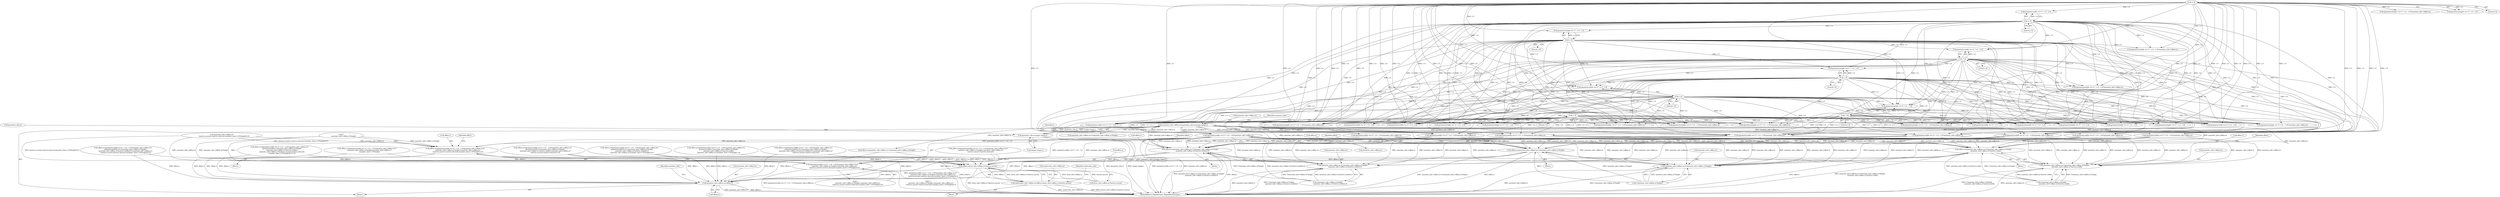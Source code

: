 digraph "0_ImageMagick_f595a1985233c399a05c0c37cc41de16a90dd025@pointer" {
"1000867" [label="(Call,(geometry.width == 0 ? -1.0 : 1.0)*annotate_info->affine.tx)"];
"1000874" [label="(Call,-1.0)"];
"1000606" [label="(Call,-1.0)"];
"1001305" [label="(Call,-1.0)"];
"1001263" [label="(Call,-1.0)"];
"1000822" [label="(Call,-1.0)"];
"1000764" [label="(Call,-1.0)"];
"1001054" [label="(Call,-1.0)"];
"1000985" [label="(Call,-1.0)"];
"1000425" [label="(Call,annotate_info->affine.tx=geometry_info.xi-image->page.x)"];
"1000431" [label="(Call,geometry_info.xi-image->page.x)"];
"1000862" [label="(Call,offset.x=(geometry.width == 0 ? -1.0 : 1.0)*annotate_info->affine.tx+i*\n          annotate_info->affine.ry*height+annotate_info->affine.ry*\n          (metrics.ascent+metrics.descent-(number_lines-1.0)*height)/2.0)"];
"1001799" [label="(Call,offset.x-draw_info->affine.ry*metrics.ascent)"];
"1001793" [label="(Call,undercolor_info->affine.tx=offset.x-draw_info->affine.ry*metrics.ascent)"];
"1001863" [label="(Call,annotate_info->affine.tx=offset.x)"];
"1000866" [label="(Call,(geometry.width == 0 ? -1.0 : 1.0)*annotate_info->affine.tx+i*\n          annotate_info->affine.ry*height+annotate_info->affine.ry*\n          (metrics.ascent+metrics.descent-(number_lines-1.0)*height)/2.0)"];
"1001593" [label="(Call,offset.x=annotate_info->affine.tx+i*annotate_info->affine.ry*height)"];
"1001597" [label="(Call,annotate_info->affine.tx+i*annotate_info->affine.ry*height)"];
"1001634" [label="(Call,offset.x=annotate_info->affine.tx+i*annotate_info->affine.ry*height-\n          annotate_info->affine.sx*metrics.width/2.0)"];
"1001638" [label="(Call,annotate_info->affine.tx+i*annotate_info->affine.ry*height-\n          annotate_info->affine.sx*metrics.width/2.0)"];
"1001699" [label="(Call,offset.x=annotate_info->affine.tx+i*annotate_info->affine.ry*height-\n          annotate_info->affine.sx*metrics.width)"];
"1001703" [label="(Call,annotate_info->affine.tx+i*annotate_info->affine.ry*height-\n          annotate_info->affine.sx*metrics.width)"];
"1001704" [label="(Call,annotate_info->affine.tx)"];
"1001531" [label="(Call,(geometry.height == 0 ? 1.0 : -1.0)*annotate_info->affine.ty)"];
"1000979" [label="(Call,geometry.width == 0 ? -1.0 : 1.0)"];
"1001054" [label="(Call,-1.0)"];
"1001639" [label="(Call,annotate_info->affine.tx)"];
"1001263" [label="(Call,-1.0)"];
"1000816" [label="(Call,geometry.height == 0 ? -1.0 : 1.0)"];
"1000915" [label="(Identifier,offset)"];
"1001794" [label="(Call,undercolor_info->affine.tx)"];
"1001597" [label="(Call,annotate_info->affine.tx+i*annotate_info->affine.ry*height)"];
"1000435" [label="(Call,image->page.x)"];
"1001298" [label="(Call,geometry.height == 0 ? 1.0 : -1.0)"];
"1000875" [label="(Literal,1.0)"];
"1000514" [label="(Call,annotate_info->affine.tx+i*annotate_info->affine.ry*height)"];
"1001344" [label="(Call,offset.x=(geometry.width == 0 ? -1.0 : 1.0)*annotate_info->affine.tx+\n          geometry.width/2.0+i*annotate_info->affine.ry*height-\n          annotate_info->affine.sx*metrics.width/2.0-\n          annotate_info->affine.ry*(number_lines-1.0)*height/2.0)"];
"1001257" [label="(Call,geometry.width == 0 ? -1.0 : 1.0)"];
"1001410" [label="(Call,(geometry.height == 0 ? 1.0 : -1.0)*annotate_info->affine.ty)"];
"1000882" [label="(Call,i*\n          annotate_info->affine.ry*height+annotate_info->affine.ry*\n          (metrics.ascent+metrics.descent-(number_lines-1.0)*height)/2.0)"];
"1000426" [label="(Call,annotate_info->affine.tx)"];
"1001350" [label="(Call,geometry.width == 0 ? -1.0 : 1.0)"];
"1000892" [label="(Call,annotate_info->affine.ry*\n          (metrics.ascent+metrics.descent-(number_lines-1.0)*height)/2.0)"];
"1000756" [label="(Call,(geometry.width == 0 ? 1.0 : -1.0)*annotate_info->affine.tx)"];
"1001047" [label="(Call,(geometry.height == 0 ? -1.0 : 1.0)*annotate_info->affine.ty)"];
"1001667" [label="(Identifier,offset)"];
"1001638" [label="(Call,annotate_info->affine.tx+i*annotate_info->affine.ry*height-\n          annotate_info->affine.sx*metrics.width/2.0)"];
"1000702" [label="(Call,(geometry.height == 0 ? -1.0 : 1.0)*annotate_info->affine.ty)"];
"1001800" [label="(Call,offset.x)"];
"1000867" [label="(Call,(geometry.width == 0 ? -1.0 : 1.0)*annotate_info->affine.tx)"];
"1001635" [label="(Call,offset.x)"];
"1001875" [label="(Identifier,annotate_info)"];
"1001264" [label="(Literal,1.0)"];
"1000599" [label="(Call,(geometry.height == 0 ? -1.0 : 1.0)*annotate_info->affine.ty)"];
"1000863" [label="(Call,offset.x)"];
"1000636" [label="(Call,offset.x=(geometry.width == 0 ? -1.0 : 1.0)*annotate_info->affine.tx+\n          geometry.width/2.0+i*annotate_info->affine.ry*height-\n          annotate_info->affine.sx*metrics.width/2.0+annotate_info->affine.ry*\n          (metrics.ascent+metrics.descent))"];
"1000978" [label="(Call,(geometry.width == 0 ? -1.0 : 1.0)*annotate_info->affine.tx)"];
"1000973" [label="(Call,offset.x=(geometry.width == 0 ? -1.0 : 1.0)*annotate_info->affine.tx+\n          geometry.width/2.0+i*annotate_info->affine.ry*height-\n          annotate_info->affine.sx*metrics.width/2.0+annotate_info->affine.ry*\n          (metrics.ascent+metrics.descent-(number_lines-1.0)*height)/2.0)"];
"1000986" [label="(Literal,1.0)"];
"1001474" [label="(Call,(geometry.width == 0 ? 1.0 : -1.0)*annotate_info->affine.tx)"];
"1001700" [label="(Call,offset.x)"];
"1001187" [label="(Call,geometry.height == 0 ? -1.0 : 1.0)"];
"1001475" [label="(Call,geometry.width == 0 ? 1.0 : -1.0)"];
"1000862" [label="(Call,offset.x=(geometry.width == 0 ? -1.0 : 1.0)*annotate_info->affine.tx+i*\n          annotate_info->affine.ry*height+annotate_info->affine.ry*\n          (metrics.ascent+metrics.descent-(number_lines-1.0)*height)/2.0)"];
"1001699" [label="(Call,offset.x=annotate_info->affine.tx+i*annotate_info->affine.ry*height-\n          annotate_info->affine.sx*metrics.width)"];
"1002049" [label="(MethodReturn,MagickExport MagickBooleanType)"];
"1001119" [label="(Call,(geometry.width == 0 ? 1.0 : -1.0)*annotate_info->affine.tx)"];
"1000510" [label="(Call,offset.x=annotate_info->affine.tx+i*annotate_info->affine.ry*height)"];
"1000432" [label="(Call,geometry_info.xi)"];
"1001633" [label="(Block,)"];
"1000557" [label="(Call,geometry.width == 0 ? -1.0 : 1.0)"];
"1000551" [label="(Call,offset.x=(geometry.width == 0 ? -1.0 : 1.0)*annotate_info->affine.tx+i*\n          annotate_info->affine.ry*height+annotate_info->affine.ry*\n          (metrics.ascent+metrics.descent))"];
"1001598" [label="(Call,annotate_info->affine.tx)"];
"1001306" [label="(Literal,1.0)"];
"1001815" [label="(Identifier,undercolor_info)"];
"1001256" [label="(Call,(geometry.width == 0 ? -1.0 : 1.0)*annotate_info->affine.tx)"];
"1001055" [label="(Literal,1.0)"];
"1001120" [label="(Call,geometry.width == 0 ? 1.0 : -1.0)"];
"1001698" [label="(Block,)"];
"1001297" [label="(Call,(geometry.height == 0 ? 1.0 : -1.0)*annotate_info->affine.ty)"];
"1000606" [label="(Call,-1.0)"];
"1001593" [label="(Call,offset.x=annotate_info->affine.tx+i*annotate_info->affine.ry*height)"];
"1000641" [label="(Call,(geometry.width == 0 ? -1.0 : 1.0)*annotate_info->affine.tx)"];
"1000642" [label="(Call,geometry.width == 0 ? -1.0 : 1.0)"];
"1000861" [label="(Block,)"];
"1001614" [label="(Identifier,offset)"];
"1001709" [label="(Call,i*annotate_info->affine.ry*height-\n          annotate_info->affine.sx*metrics.width)"];
"1000443" [label="(Identifier,annotate_info)"];
"1001532" [label="(Call,geometry.height == 0 ? 1.0 : -1.0)"];
"1000600" [label="(Call,geometry.height == 0 ? -1.0 : 1.0)"];
"1001186" [label="(Call,(geometry.height == 0 ? -1.0 : 1.0)*annotate_info->affine.ty)"];
"1000822" [label="(Call,-1.0)"];
"1001864" [label="(Call,annotate_info->affine.tx)"];
"1001634" [label="(Call,offset.x=annotate_info->affine.tx+i*annotate_info->affine.ry*height-\n          annotate_info->affine.sx*metrics.width/2.0)"];
"1000866" [label="(Call,(geometry.width == 0 ? -1.0 : 1.0)*annotate_info->affine.tx+i*\n          annotate_info->affine.ry*height+annotate_info->affine.ry*\n          (metrics.ascent+metrics.descent-(number_lines-1.0)*height)/2.0)"];
"1000823" [label="(Literal,1.0)"];
"1000431" [label="(Call,geometry_info.xi-image->page.x)"];
"1001703" [label="(Call,annotate_info->affine.tx+i*annotate_info->affine.ry*height-\n          annotate_info->affine.sx*metrics.width)"];
"1001594" [label="(Call,offset.x)"];
"1001803" [label="(Call,draw_info->affine.ry*metrics.ascent)"];
"1000757" [label="(Call,geometry.width == 0 ? 1.0 : -1.0)"];
"1001799" [label="(Call,offset.x-draw_info->affine.ry*metrics.ascent)"];
"1000883" [label="(Call,i*\n          annotate_info->affine.ry*height)"];
"1000877" [label="(Call,annotate_info->affine.tx)"];
"1001603" [label="(Call,i*annotate_info->affine.ry*height)"];
"1001793" [label="(Call,undercolor_info->affine.tx=offset.x-draw_info->affine.ry*metrics.ascent)"];
"1000868" [label="(Call,geometry.width == 0 ? -1.0 : 1.0)"];
"1000765" [label="(Literal,1.0)"];
"1000607" [label="(Literal,1.0)"];
"1000874" [label="(Call,-1.0)"];
"1000425" [label="(Call,annotate_info->affine.tx=geometry_info.xi-image->page.x)"];
"1000416" [label="(Block,)"];
"1001114" [label="(Call,offset.x=(geometry.width == 0 ? 1.0 : -1.0)*annotate_info->affine.tx+\n          geometry.width+i*annotate_info->affine.ry*height-\n          annotate_info->affine.sx*metrics.width+\n          annotate_info->affine.ry*(metrics.ascent+metrics.descent-\n          (number_lines-1.0)*height)/2.0-1.0)"];
"1000751" [label="(Call,offset.x=(geometry.width == 0 ? 1.0 : -1.0)*annotate_info->affine.tx+\n          geometry.width+i*annotate_info->affine.ry*height-\n          annotate_info->affine.sx*metrics.width+annotate_info->affine.ry*\n          (metrics.ascent+metrics.descent)-1.0)"];
"1001251" [label="(Call,offset.x=(geometry.width == 0 ? -1.0 : 1.0)*annotate_info->affine.tx+i*\n          annotate_info->affine.ry*height-annotate_info->affine.ry*\n          (number_lines-1.0)*height)"];
"1000884" [label="(Identifier,i)"];
"1000918" [label="(Call,(geometry.height == 0 ? -1.0 : 1.0)*annotate_info->affine.ty)"];
"1000556" [label="(Call,(geometry.width == 0 ? -1.0 : 1.0)*annotate_info->affine.tx)"];
"1000815" [label="(Call,(geometry.height == 0 ? -1.0 : 1.0)*annotate_info->affine.ty)"];
"1001411" [label="(Call,geometry.height == 0 ? 1.0 : -1.0)"];
"1001592" [label="(Block,)"];
"1001863" [label="(Call,annotate_info->affine.tx=offset.x)"];
"1001469" [label="(Call,offset.x=(geometry.width == 0 ? 1.0 : -1.0)*annotate_info->affine.tx+\n          geometry.width+i*annotate_info->affine.ry*height-\n          annotate_info->affine.sx*metrics.width-\n          annotate_info->affine.ry*(number_lines-1.0)*height-1.0)"];
"1001869" [label="(Call,offset.x)"];
"1001644" [label="(Call,i*annotate_info->affine.ry*height-\n          annotate_info->affine.sx*metrics.width/2.0)"];
"1001730" [label="(Identifier,offset)"];
"1001305" [label="(Call,-1.0)"];
"1000985" [label="(Call,-1.0)"];
"1000703" [label="(Call,geometry.height == 0 ? -1.0 : 1.0)"];
"1001768" [label="(Block,)"];
"1001048" [label="(Call,geometry.height == 0 ? -1.0 : 1.0)"];
"1001349" [label="(Call,(geometry.width == 0 ? -1.0 : 1.0)*annotate_info->affine.tx)"];
"1000764" [label="(Call,-1.0)"];
"1000919" [label="(Call,geometry.height == 0 ? -1.0 : 1.0)"];
"1000867" -> "1000866"  [label="AST: "];
"1000867" -> "1000877"  [label="CFG: "];
"1000868" -> "1000867"  [label="AST: "];
"1000877" -> "1000867"  [label="AST: "];
"1000884" -> "1000867"  [label="CFG: "];
"1000867" -> "1002049"  [label="DDG: geometry.width == 0 ? -1.0 : 1.0"];
"1000867" -> "1002049"  [label="DDG: annotate_info->affine.tx"];
"1000867" -> "1000862"  [label="DDG: geometry.width == 0 ? -1.0 : 1.0"];
"1000867" -> "1000862"  [label="DDG: annotate_info->affine.tx"];
"1000867" -> "1000866"  [label="DDG: geometry.width == 0 ? -1.0 : 1.0"];
"1000867" -> "1000866"  [label="DDG: annotate_info->affine.tx"];
"1000874" -> "1000867"  [label="DDG: 1.0"];
"1000606" -> "1000867"  [label="DDG: 1.0"];
"1001305" -> "1000867"  [label="DDG: 1.0"];
"1001263" -> "1000867"  [label="DDG: 1.0"];
"1000822" -> "1000867"  [label="DDG: 1.0"];
"1000764" -> "1000867"  [label="DDG: 1.0"];
"1001054" -> "1000867"  [label="DDG: 1.0"];
"1000985" -> "1000867"  [label="DDG: 1.0"];
"1000425" -> "1000867"  [label="DDG: annotate_info->affine.tx"];
"1000867" -> "1001593"  [label="DDG: annotate_info->affine.tx"];
"1000867" -> "1001597"  [label="DDG: annotate_info->affine.tx"];
"1000867" -> "1001634"  [label="DDG: annotate_info->affine.tx"];
"1000867" -> "1001638"  [label="DDG: annotate_info->affine.tx"];
"1000867" -> "1001699"  [label="DDG: annotate_info->affine.tx"];
"1000867" -> "1001703"  [label="DDG: annotate_info->affine.tx"];
"1000874" -> "1000868"  [label="AST: "];
"1000874" -> "1000875"  [label="CFG: "];
"1000875" -> "1000874"  [label="AST: "];
"1000868" -> "1000874"  [label="CFG: "];
"1000874" -> "1000556"  [label="DDG: 1.0"];
"1000874" -> "1000557"  [label="DDG: 1.0"];
"1000874" -> "1000641"  [label="DDG: 1.0"];
"1000874" -> "1000642"  [label="DDG: 1.0"];
"1000874" -> "1000702"  [label="DDG: 1.0"];
"1000874" -> "1000703"  [label="DDG: 1.0"];
"1000874" -> "1000868"  [label="DDG: 1.0"];
"1000874" -> "1000918"  [label="DDG: 1.0"];
"1000874" -> "1000919"  [label="DDG: 1.0"];
"1000874" -> "1001119"  [label="DDG: 1.0"];
"1000874" -> "1001120"  [label="DDG: 1.0"];
"1000874" -> "1001186"  [label="DDG: 1.0"];
"1000874" -> "1001187"  [label="DDG: 1.0"];
"1000874" -> "1001349"  [label="DDG: 1.0"];
"1000874" -> "1001350"  [label="DDG: 1.0"];
"1000874" -> "1001410"  [label="DDG: 1.0"];
"1000874" -> "1001411"  [label="DDG: 1.0"];
"1000874" -> "1001474"  [label="DDG: 1.0"];
"1000874" -> "1001475"  [label="DDG: 1.0"];
"1000874" -> "1001531"  [label="DDG: 1.0"];
"1000874" -> "1001532"  [label="DDG: 1.0"];
"1000606" -> "1000600"  [label="AST: "];
"1000606" -> "1000607"  [label="CFG: "];
"1000607" -> "1000606"  [label="AST: "];
"1000600" -> "1000606"  [label="CFG: "];
"1000606" -> "1000556"  [label="DDG: 1.0"];
"1000606" -> "1000557"  [label="DDG: 1.0"];
"1000606" -> "1000599"  [label="DDG: 1.0"];
"1000606" -> "1000600"  [label="DDG: 1.0"];
"1000606" -> "1000641"  [label="DDG: 1.0"];
"1000606" -> "1000642"  [label="DDG: 1.0"];
"1000606" -> "1000702"  [label="DDG: 1.0"];
"1000606" -> "1000703"  [label="DDG: 1.0"];
"1000606" -> "1000756"  [label="DDG: 1.0"];
"1000606" -> "1000757"  [label="DDG: 1.0"];
"1000606" -> "1000815"  [label="DDG: 1.0"];
"1000606" -> "1000816"  [label="DDG: 1.0"];
"1000606" -> "1000868"  [label="DDG: 1.0"];
"1000606" -> "1000918"  [label="DDG: 1.0"];
"1000606" -> "1000919"  [label="DDG: 1.0"];
"1000606" -> "1000978"  [label="DDG: 1.0"];
"1000606" -> "1000979"  [label="DDG: 1.0"];
"1000606" -> "1001047"  [label="DDG: 1.0"];
"1000606" -> "1001048"  [label="DDG: 1.0"];
"1000606" -> "1001119"  [label="DDG: 1.0"];
"1000606" -> "1001120"  [label="DDG: 1.0"];
"1000606" -> "1001186"  [label="DDG: 1.0"];
"1000606" -> "1001187"  [label="DDG: 1.0"];
"1000606" -> "1001256"  [label="DDG: 1.0"];
"1000606" -> "1001257"  [label="DDG: 1.0"];
"1000606" -> "1001297"  [label="DDG: 1.0"];
"1000606" -> "1001298"  [label="DDG: 1.0"];
"1000606" -> "1001349"  [label="DDG: 1.0"];
"1000606" -> "1001350"  [label="DDG: 1.0"];
"1000606" -> "1001410"  [label="DDG: 1.0"];
"1000606" -> "1001411"  [label="DDG: 1.0"];
"1000606" -> "1001474"  [label="DDG: 1.0"];
"1000606" -> "1001475"  [label="DDG: 1.0"];
"1000606" -> "1001531"  [label="DDG: 1.0"];
"1000606" -> "1001532"  [label="DDG: 1.0"];
"1001305" -> "1001298"  [label="AST: "];
"1001305" -> "1001306"  [label="CFG: "];
"1001306" -> "1001305"  [label="AST: "];
"1001298" -> "1001305"  [label="CFG: "];
"1001305" -> "1000556"  [label="DDG: 1.0"];
"1001305" -> "1000557"  [label="DDG: 1.0"];
"1001305" -> "1000641"  [label="DDG: 1.0"];
"1001305" -> "1000642"  [label="DDG: 1.0"];
"1001305" -> "1000702"  [label="DDG: 1.0"];
"1001305" -> "1000703"  [label="DDG: 1.0"];
"1001305" -> "1000868"  [label="DDG: 1.0"];
"1001305" -> "1000918"  [label="DDG: 1.0"];
"1001305" -> "1000919"  [label="DDG: 1.0"];
"1001305" -> "1001119"  [label="DDG: 1.0"];
"1001305" -> "1001120"  [label="DDG: 1.0"];
"1001305" -> "1001186"  [label="DDG: 1.0"];
"1001305" -> "1001187"  [label="DDG: 1.0"];
"1001305" -> "1001297"  [label="DDG: 1.0"];
"1001305" -> "1001298"  [label="DDG: 1.0"];
"1001305" -> "1001349"  [label="DDG: 1.0"];
"1001305" -> "1001350"  [label="DDG: 1.0"];
"1001305" -> "1001410"  [label="DDG: 1.0"];
"1001305" -> "1001411"  [label="DDG: 1.0"];
"1001305" -> "1001474"  [label="DDG: 1.0"];
"1001305" -> "1001475"  [label="DDG: 1.0"];
"1001305" -> "1001531"  [label="DDG: 1.0"];
"1001305" -> "1001532"  [label="DDG: 1.0"];
"1001263" -> "1001257"  [label="AST: "];
"1001263" -> "1001264"  [label="CFG: "];
"1001264" -> "1001263"  [label="AST: "];
"1001257" -> "1001263"  [label="CFG: "];
"1001263" -> "1000556"  [label="DDG: 1.0"];
"1001263" -> "1000557"  [label="DDG: 1.0"];
"1001263" -> "1000641"  [label="DDG: 1.0"];
"1001263" -> "1000642"  [label="DDG: 1.0"];
"1001263" -> "1000702"  [label="DDG: 1.0"];
"1001263" -> "1000703"  [label="DDG: 1.0"];
"1001263" -> "1000868"  [label="DDG: 1.0"];
"1001263" -> "1000918"  [label="DDG: 1.0"];
"1001263" -> "1000919"  [label="DDG: 1.0"];
"1001263" -> "1001119"  [label="DDG: 1.0"];
"1001263" -> "1001120"  [label="DDG: 1.0"];
"1001263" -> "1001186"  [label="DDG: 1.0"];
"1001263" -> "1001187"  [label="DDG: 1.0"];
"1001263" -> "1001256"  [label="DDG: 1.0"];
"1001263" -> "1001257"  [label="DDG: 1.0"];
"1001263" -> "1001297"  [label="DDG: 1.0"];
"1001263" -> "1001298"  [label="DDG: 1.0"];
"1001263" -> "1001349"  [label="DDG: 1.0"];
"1001263" -> "1001350"  [label="DDG: 1.0"];
"1001263" -> "1001410"  [label="DDG: 1.0"];
"1001263" -> "1001411"  [label="DDG: 1.0"];
"1001263" -> "1001474"  [label="DDG: 1.0"];
"1001263" -> "1001475"  [label="DDG: 1.0"];
"1001263" -> "1001531"  [label="DDG: 1.0"];
"1001263" -> "1001532"  [label="DDG: 1.0"];
"1000822" -> "1000816"  [label="AST: "];
"1000822" -> "1000823"  [label="CFG: "];
"1000823" -> "1000822"  [label="AST: "];
"1000816" -> "1000822"  [label="CFG: "];
"1000822" -> "1000556"  [label="DDG: 1.0"];
"1000822" -> "1000557"  [label="DDG: 1.0"];
"1000822" -> "1000641"  [label="DDG: 1.0"];
"1000822" -> "1000642"  [label="DDG: 1.0"];
"1000822" -> "1000702"  [label="DDG: 1.0"];
"1000822" -> "1000703"  [label="DDG: 1.0"];
"1000822" -> "1000815"  [label="DDG: 1.0"];
"1000822" -> "1000816"  [label="DDG: 1.0"];
"1000822" -> "1000868"  [label="DDG: 1.0"];
"1000822" -> "1000918"  [label="DDG: 1.0"];
"1000822" -> "1000919"  [label="DDG: 1.0"];
"1000822" -> "1001119"  [label="DDG: 1.0"];
"1000822" -> "1001120"  [label="DDG: 1.0"];
"1000822" -> "1001186"  [label="DDG: 1.0"];
"1000822" -> "1001187"  [label="DDG: 1.0"];
"1000822" -> "1001256"  [label="DDG: 1.0"];
"1000822" -> "1001257"  [label="DDG: 1.0"];
"1000822" -> "1001297"  [label="DDG: 1.0"];
"1000822" -> "1001298"  [label="DDG: 1.0"];
"1000822" -> "1001349"  [label="DDG: 1.0"];
"1000822" -> "1001350"  [label="DDG: 1.0"];
"1000822" -> "1001410"  [label="DDG: 1.0"];
"1000822" -> "1001411"  [label="DDG: 1.0"];
"1000822" -> "1001474"  [label="DDG: 1.0"];
"1000822" -> "1001475"  [label="DDG: 1.0"];
"1000822" -> "1001531"  [label="DDG: 1.0"];
"1000822" -> "1001532"  [label="DDG: 1.0"];
"1000764" -> "1000757"  [label="AST: "];
"1000764" -> "1000765"  [label="CFG: "];
"1000765" -> "1000764"  [label="AST: "];
"1000757" -> "1000764"  [label="CFG: "];
"1000764" -> "1000556"  [label="DDG: 1.0"];
"1000764" -> "1000557"  [label="DDG: 1.0"];
"1000764" -> "1000641"  [label="DDG: 1.0"];
"1000764" -> "1000642"  [label="DDG: 1.0"];
"1000764" -> "1000702"  [label="DDG: 1.0"];
"1000764" -> "1000703"  [label="DDG: 1.0"];
"1000764" -> "1000756"  [label="DDG: 1.0"];
"1000764" -> "1000757"  [label="DDG: 1.0"];
"1000764" -> "1000815"  [label="DDG: 1.0"];
"1000764" -> "1000816"  [label="DDG: 1.0"];
"1000764" -> "1000868"  [label="DDG: 1.0"];
"1000764" -> "1000918"  [label="DDG: 1.0"];
"1000764" -> "1000919"  [label="DDG: 1.0"];
"1000764" -> "1001119"  [label="DDG: 1.0"];
"1000764" -> "1001120"  [label="DDG: 1.0"];
"1000764" -> "1001186"  [label="DDG: 1.0"];
"1000764" -> "1001187"  [label="DDG: 1.0"];
"1000764" -> "1001256"  [label="DDG: 1.0"];
"1000764" -> "1001257"  [label="DDG: 1.0"];
"1000764" -> "1001297"  [label="DDG: 1.0"];
"1000764" -> "1001298"  [label="DDG: 1.0"];
"1000764" -> "1001349"  [label="DDG: 1.0"];
"1000764" -> "1001350"  [label="DDG: 1.0"];
"1000764" -> "1001410"  [label="DDG: 1.0"];
"1000764" -> "1001411"  [label="DDG: 1.0"];
"1000764" -> "1001474"  [label="DDG: 1.0"];
"1000764" -> "1001475"  [label="DDG: 1.0"];
"1000764" -> "1001531"  [label="DDG: 1.0"];
"1000764" -> "1001532"  [label="DDG: 1.0"];
"1001054" -> "1001048"  [label="AST: "];
"1001054" -> "1001055"  [label="CFG: "];
"1001055" -> "1001054"  [label="AST: "];
"1001048" -> "1001054"  [label="CFG: "];
"1001054" -> "1000556"  [label="DDG: 1.0"];
"1001054" -> "1000557"  [label="DDG: 1.0"];
"1001054" -> "1000641"  [label="DDG: 1.0"];
"1001054" -> "1000642"  [label="DDG: 1.0"];
"1001054" -> "1000702"  [label="DDG: 1.0"];
"1001054" -> "1000703"  [label="DDG: 1.0"];
"1001054" -> "1000756"  [label="DDG: 1.0"];
"1001054" -> "1000757"  [label="DDG: 1.0"];
"1001054" -> "1000815"  [label="DDG: 1.0"];
"1001054" -> "1000816"  [label="DDG: 1.0"];
"1001054" -> "1000868"  [label="DDG: 1.0"];
"1001054" -> "1000918"  [label="DDG: 1.0"];
"1001054" -> "1000919"  [label="DDG: 1.0"];
"1001054" -> "1001047"  [label="DDG: 1.0"];
"1001054" -> "1001048"  [label="DDG: 1.0"];
"1001054" -> "1001119"  [label="DDG: 1.0"];
"1001054" -> "1001120"  [label="DDG: 1.0"];
"1001054" -> "1001186"  [label="DDG: 1.0"];
"1001054" -> "1001187"  [label="DDG: 1.0"];
"1001054" -> "1001256"  [label="DDG: 1.0"];
"1001054" -> "1001257"  [label="DDG: 1.0"];
"1001054" -> "1001297"  [label="DDG: 1.0"];
"1001054" -> "1001298"  [label="DDG: 1.0"];
"1001054" -> "1001349"  [label="DDG: 1.0"];
"1001054" -> "1001350"  [label="DDG: 1.0"];
"1001054" -> "1001410"  [label="DDG: 1.0"];
"1001054" -> "1001411"  [label="DDG: 1.0"];
"1001054" -> "1001474"  [label="DDG: 1.0"];
"1001054" -> "1001475"  [label="DDG: 1.0"];
"1001054" -> "1001531"  [label="DDG: 1.0"];
"1001054" -> "1001532"  [label="DDG: 1.0"];
"1000985" -> "1000979"  [label="AST: "];
"1000985" -> "1000986"  [label="CFG: "];
"1000986" -> "1000985"  [label="AST: "];
"1000979" -> "1000985"  [label="CFG: "];
"1000985" -> "1000556"  [label="DDG: 1.0"];
"1000985" -> "1000557"  [label="DDG: 1.0"];
"1000985" -> "1000641"  [label="DDG: 1.0"];
"1000985" -> "1000642"  [label="DDG: 1.0"];
"1000985" -> "1000702"  [label="DDG: 1.0"];
"1000985" -> "1000703"  [label="DDG: 1.0"];
"1000985" -> "1000756"  [label="DDG: 1.0"];
"1000985" -> "1000757"  [label="DDG: 1.0"];
"1000985" -> "1000815"  [label="DDG: 1.0"];
"1000985" -> "1000816"  [label="DDG: 1.0"];
"1000985" -> "1000868"  [label="DDG: 1.0"];
"1000985" -> "1000918"  [label="DDG: 1.0"];
"1000985" -> "1000919"  [label="DDG: 1.0"];
"1000985" -> "1000978"  [label="DDG: 1.0"];
"1000985" -> "1000979"  [label="DDG: 1.0"];
"1000985" -> "1001047"  [label="DDG: 1.0"];
"1000985" -> "1001048"  [label="DDG: 1.0"];
"1000985" -> "1001119"  [label="DDG: 1.0"];
"1000985" -> "1001120"  [label="DDG: 1.0"];
"1000985" -> "1001186"  [label="DDG: 1.0"];
"1000985" -> "1001187"  [label="DDG: 1.0"];
"1000985" -> "1001256"  [label="DDG: 1.0"];
"1000985" -> "1001257"  [label="DDG: 1.0"];
"1000985" -> "1001297"  [label="DDG: 1.0"];
"1000985" -> "1001298"  [label="DDG: 1.0"];
"1000985" -> "1001349"  [label="DDG: 1.0"];
"1000985" -> "1001350"  [label="DDG: 1.0"];
"1000985" -> "1001410"  [label="DDG: 1.0"];
"1000985" -> "1001411"  [label="DDG: 1.0"];
"1000985" -> "1001474"  [label="DDG: 1.0"];
"1000985" -> "1001475"  [label="DDG: 1.0"];
"1000985" -> "1001531"  [label="DDG: 1.0"];
"1000985" -> "1001532"  [label="DDG: 1.0"];
"1000425" -> "1000416"  [label="AST: "];
"1000425" -> "1000431"  [label="CFG: "];
"1000426" -> "1000425"  [label="AST: "];
"1000431" -> "1000425"  [label="AST: "];
"1000443" -> "1000425"  [label="CFG: "];
"1000425" -> "1002049"  [label="DDG: geometry_info.xi-image->page.x"];
"1000431" -> "1000425"  [label="DDG: geometry_info.xi"];
"1000431" -> "1000425"  [label="DDG: image->page.x"];
"1000425" -> "1000510"  [label="DDG: annotate_info->affine.tx"];
"1000425" -> "1000514"  [label="DDG: annotate_info->affine.tx"];
"1000425" -> "1000556"  [label="DDG: annotate_info->affine.tx"];
"1000425" -> "1000641"  [label="DDG: annotate_info->affine.tx"];
"1000425" -> "1000756"  [label="DDG: annotate_info->affine.tx"];
"1000425" -> "1000978"  [label="DDG: annotate_info->affine.tx"];
"1000425" -> "1001119"  [label="DDG: annotate_info->affine.tx"];
"1000425" -> "1001256"  [label="DDG: annotate_info->affine.tx"];
"1000425" -> "1001349"  [label="DDG: annotate_info->affine.tx"];
"1000425" -> "1001474"  [label="DDG: annotate_info->affine.tx"];
"1000425" -> "1001593"  [label="DDG: annotate_info->affine.tx"];
"1000425" -> "1001597"  [label="DDG: annotate_info->affine.tx"];
"1000425" -> "1001634"  [label="DDG: annotate_info->affine.tx"];
"1000425" -> "1001638"  [label="DDG: annotate_info->affine.tx"];
"1000425" -> "1001699"  [label="DDG: annotate_info->affine.tx"];
"1000425" -> "1001703"  [label="DDG: annotate_info->affine.tx"];
"1000431" -> "1000435"  [label="CFG: "];
"1000432" -> "1000431"  [label="AST: "];
"1000435" -> "1000431"  [label="AST: "];
"1000431" -> "1002049"  [label="DDG: geometry_info.xi"];
"1000431" -> "1002049"  [label="DDG: image->page.x"];
"1000862" -> "1000861"  [label="AST: "];
"1000862" -> "1000866"  [label="CFG: "];
"1000863" -> "1000862"  [label="AST: "];
"1000866" -> "1000862"  [label="AST: "];
"1000915" -> "1000862"  [label="CFG: "];
"1000862" -> "1002049"  [label="DDG: (geometry.width == 0 ? -1.0 : 1.0)*annotate_info->affine.tx+i*\n          annotate_info->affine.ry*height+annotate_info->affine.ry*\n          (metrics.ascent+metrics.descent-(number_lines-1.0)*height)/2.0"];
"1000862" -> "1002049"  [label="DDG: offset.x"];
"1000883" -> "1000862"  [label="DDG: i"];
"1000883" -> "1000862"  [label="DDG: annotate_info->affine.ry*height"];
"1000892" -> "1000862"  [label="DDG: annotate_info->affine.ry"];
"1000892" -> "1000862"  [label="DDG: (metrics.ascent+metrics.descent-(number_lines-1.0)*height)/2.0"];
"1000862" -> "1001799"  [label="DDG: offset.x"];
"1000862" -> "1001863"  [label="DDG: offset.x"];
"1001799" -> "1001793"  [label="AST: "];
"1001799" -> "1001803"  [label="CFG: "];
"1001800" -> "1001799"  [label="AST: "];
"1001803" -> "1001799"  [label="AST: "];
"1001793" -> "1001799"  [label="CFG: "];
"1001799" -> "1002049"  [label="DDG: draw_info->affine.ry*metrics.ascent"];
"1001799" -> "1001793"  [label="DDG: offset.x"];
"1001799" -> "1001793"  [label="DDG: draw_info->affine.ry*metrics.ascent"];
"1001699" -> "1001799"  [label="DDG: offset.x"];
"1001634" -> "1001799"  [label="DDG: offset.x"];
"1000751" -> "1001799"  [label="DDG: offset.x"];
"1001344" -> "1001799"  [label="DDG: offset.x"];
"1001469" -> "1001799"  [label="DDG: offset.x"];
"1000551" -> "1001799"  [label="DDG: offset.x"];
"1001251" -> "1001799"  [label="DDG: offset.x"];
"1000973" -> "1001799"  [label="DDG: offset.x"];
"1000636" -> "1001799"  [label="DDG: offset.x"];
"1000510" -> "1001799"  [label="DDG: offset.x"];
"1001593" -> "1001799"  [label="DDG: offset.x"];
"1001114" -> "1001799"  [label="DDG: offset.x"];
"1001803" -> "1001799"  [label="DDG: draw_info->affine.ry"];
"1001803" -> "1001799"  [label="DDG: metrics.ascent"];
"1001799" -> "1001863"  [label="DDG: offset.x"];
"1001793" -> "1001768"  [label="AST: "];
"1001794" -> "1001793"  [label="AST: "];
"1001815" -> "1001793"  [label="CFG: "];
"1001793" -> "1002049"  [label="DDG: undercolor_info->affine.tx"];
"1001793" -> "1002049"  [label="DDG: offset.x-draw_info->affine.ry*metrics.ascent"];
"1001863" -> "1000416"  [label="AST: "];
"1001863" -> "1001869"  [label="CFG: "];
"1001864" -> "1001863"  [label="AST: "];
"1001869" -> "1001863"  [label="AST: "];
"1001875" -> "1001863"  [label="CFG: "];
"1001863" -> "1002049"  [label="DDG: annotate_info->affine.tx"];
"1001863" -> "1002049"  [label="DDG: offset.x"];
"1001699" -> "1001863"  [label="DDG: offset.x"];
"1001634" -> "1001863"  [label="DDG: offset.x"];
"1000751" -> "1001863"  [label="DDG: offset.x"];
"1001344" -> "1001863"  [label="DDG: offset.x"];
"1001469" -> "1001863"  [label="DDG: offset.x"];
"1000551" -> "1001863"  [label="DDG: offset.x"];
"1001251" -> "1001863"  [label="DDG: offset.x"];
"1000973" -> "1001863"  [label="DDG: offset.x"];
"1000636" -> "1001863"  [label="DDG: offset.x"];
"1000510" -> "1001863"  [label="DDG: offset.x"];
"1001593" -> "1001863"  [label="DDG: offset.x"];
"1001114" -> "1001863"  [label="DDG: offset.x"];
"1000866" -> "1000882"  [label="CFG: "];
"1000882" -> "1000866"  [label="AST: "];
"1000866" -> "1002049"  [label="DDG: (geometry.width == 0 ? -1.0 : 1.0)*annotate_info->affine.tx"];
"1000866" -> "1002049"  [label="DDG: i*\n          annotate_info->affine.ry*height+annotate_info->affine.ry*\n          (metrics.ascent+metrics.descent-(number_lines-1.0)*height)/2.0"];
"1000883" -> "1000866"  [label="DDG: i"];
"1000883" -> "1000866"  [label="DDG: annotate_info->affine.ry*height"];
"1000892" -> "1000866"  [label="DDG: annotate_info->affine.ry"];
"1000892" -> "1000866"  [label="DDG: (metrics.ascent+metrics.descent-(number_lines-1.0)*height)/2.0"];
"1001593" -> "1001592"  [label="AST: "];
"1001593" -> "1001597"  [label="CFG: "];
"1001594" -> "1001593"  [label="AST: "];
"1001597" -> "1001593"  [label="AST: "];
"1001614" -> "1001593"  [label="CFG: "];
"1001593" -> "1002049"  [label="DDG: annotate_info->affine.tx+i*annotate_info->affine.ry*height"];
"1001593" -> "1002049"  [label="DDG: offset.x"];
"1001256" -> "1001593"  [label="DDG: annotate_info->affine.tx"];
"1000641" -> "1001593"  [label="DDG: annotate_info->affine.tx"];
"1001119" -> "1001593"  [label="DDG: annotate_info->affine.tx"];
"1000978" -> "1001593"  [label="DDG: annotate_info->affine.tx"];
"1000756" -> "1001593"  [label="DDG: annotate_info->affine.tx"];
"1001349" -> "1001593"  [label="DDG: annotate_info->affine.tx"];
"1000556" -> "1001593"  [label="DDG: annotate_info->affine.tx"];
"1001474" -> "1001593"  [label="DDG: annotate_info->affine.tx"];
"1001603" -> "1001593"  [label="DDG: i"];
"1001603" -> "1001593"  [label="DDG: annotate_info->affine.ry*height"];
"1001597" -> "1001603"  [label="CFG: "];
"1001598" -> "1001597"  [label="AST: "];
"1001603" -> "1001597"  [label="AST: "];
"1001597" -> "1002049"  [label="DDG: annotate_info->affine.tx"];
"1001597" -> "1002049"  [label="DDG: i*annotate_info->affine.ry*height"];
"1001256" -> "1001597"  [label="DDG: annotate_info->affine.tx"];
"1000641" -> "1001597"  [label="DDG: annotate_info->affine.tx"];
"1001119" -> "1001597"  [label="DDG: annotate_info->affine.tx"];
"1000978" -> "1001597"  [label="DDG: annotate_info->affine.tx"];
"1000756" -> "1001597"  [label="DDG: annotate_info->affine.tx"];
"1001349" -> "1001597"  [label="DDG: annotate_info->affine.tx"];
"1000556" -> "1001597"  [label="DDG: annotate_info->affine.tx"];
"1001474" -> "1001597"  [label="DDG: annotate_info->affine.tx"];
"1001603" -> "1001597"  [label="DDG: i"];
"1001603" -> "1001597"  [label="DDG: annotate_info->affine.ry*height"];
"1001634" -> "1001633"  [label="AST: "];
"1001634" -> "1001638"  [label="CFG: "];
"1001635" -> "1001634"  [label="AST: "];
"1001638" -> "1001634"  [label="AST: "];
"1001667" -> "1001634"  [label="CFG: "];
"1001634" -> "1002049"  [label="DDG: annotate_info->affine.tx+i*annotate_info->affine.ry*height-\n          annotate_info->affine.sx*metrics.width/2.0"];
"1001634" -> "1002049"  [label="DDG: offset.x"];
"1001256" -> "1001634"  [label="DDG: annotate_info->affine.tx"];
"1000641" -> "1001634"  [label="DDG: annotate_info->affine.tx"];
"1001119" -> "1001634"  [label="DDG: annotate_info->affine.tx"];
"1000978" -> "1001634"  [label="DDG: annotate_info->affine.tx"];
"1000756" -> "1001634"  [label="DDG: annotate_info->affine.tx"];
"1001349" -> "1001634"  [label="DDG: annotate_info->affine.tx"];
"1000556" -> "1001634"  [label="DDG: annotate_info->affine.tx"];
"1001474" -> "1001634"  [label="DDG: annotate_info->affine.tx"];
"1001644" -> "1001634"  [label="DDG: i*annotate_info->affine.ry*height"];
"1001644" -> "1001634"  [label="DDG: annotate_info->affine.sx*metrics.width/2.0"];
"1001638" -> "1001644"  [label="CFG: "];
"1001639" -> "1001638"  [label="AST: "];
"1001644" -> "1001638"  [label="AST: "];
"1001638" -> "1002049"  [label="DDG: i*annotate_info->affine.ry*height-\n          annotate_info->affine.sx*metrics.width/2.0"];
"1001638" -> "1002049"  [label="DDG: annotate_info->affine.tx"];
"1001256" -> "1001638"  [label="DDG: annotate_info->affine.tx"];
"1000641" -> "1001638"  [label="DDG: annotate_info->affine.tx"];
"1001119" -> "1001638"  [label="DDG: annotate_info->affine.tx"];
"1000978" -> "1001638"  [label="DDG: annotate_info->affine.tx"];
"1000756" -> "1001638"  [label="DDG: annotate_info->affine.tx"];
"1001349" -> "1001638"  [label="DDG: annotate_info->affine.tx"];
"1000556" -> "1001638"  [label="DDG: annotate_info->affine.tx"];
"1001474" -> "1001638"  [label="DDG: annotate_info->affine.tx"];
"1001644" -> "1001638"  [label="DDG: i*annotate_info->affine.ry*height"];
"1001644" -> "1001638"  [label="DDG: annotate_info->affine.sx*metrics.width/2.0"];
"1001699" -> "1001698"  [label="AST: "];
"1001699" -> "1001703"  [label="CFG: "];
"1001700" -> "1001699"  [label="AST: "];
"1001703" -> "1001699"  [label="AST: "];
"1001730" -> "1001699"  [label="CFG: "];
"1001699" -> "1002049"  [label="DDG: offset.x"];
"1001699" -> "1002049"  [label="DDG: annotate_info->affine.tx+i*annotate_info->affine.ry*height-\n          annotate_info->affine.sx*metrics.width"];
"1001256" -> "1001699"  [label="DDG: annotate_info->affine.tx"];
"1000641" -> "1001699"  [label="DDG: annotate_info->affine.tx"];
"1001119" -> "1001699"  [label="DDG: annotate_info->affine.tx"];
"1000978" -> "1001699"  [label="DDG: annotate_info->affine.tx"];
"1000756" -> "1001699"  [label="DDG: annotate_info->affine.tx"];
"1001349" -> "1001699"  [label="DDG: annotate_info->affine.tx"];
"1000556" -> "1001699"  [label="DDG: annotate_info->affine.tx"];
"1001474" -> "1001699"  [label="DDG: annotate_info->affine.tx"];
"1001709" -> "1001699"  [label="DDG: i*annotate_info->affine.ry*height"];
"1001709" -> "1001699"  [label="DDG: annotate_info->affine.sx*metrics.width"];
"1001703" -> "1001709"  [label="CFG: "];
"1001704" -> "1001703"  [label="AST: "];
"1001709" -> "1001703"  [label="AST: "];
"1001703" -> "1002049"  [label="DDG: i*annotate_info->affine.ry*height-\n          annotate_info->affine.sx*metrics.width"];
"1001703" -> "1002049"  [label="DDG: annotate_info->affine.tx"];
"1001256" -> "1001703"  [label="DDG: annotate_info->affine.tx"];
"1000641" -> "1001703"  [label="DDG: annotate_info->affine.tx"];
"1001119" -> "1001703"  [label="DDG: annotate_info->affine.tx"];
"1000978" -> "1001703"  [label="DDG: annotate_info->affine.tx"];
"1000756" -> "1001703"  [label="DDG: annotate_info->affine.tx"];
"1001349" -> "1001703"  [label="DDG: annotate_info->affine.tx"];
"1000556" -> "1001703"  [label="DDG: annotate_info->affine.tx"];
"1001474" -> "1001703"  [label="DDG: annotate_info->affine.tx"];
"1001709" -> "1001703"  [label="DDG: i*annotate_info->affine.ry*height"];
"1001709" -> "1001703"  [label="DDG: annotate_info->affine.sx*metrics.width"];
}
